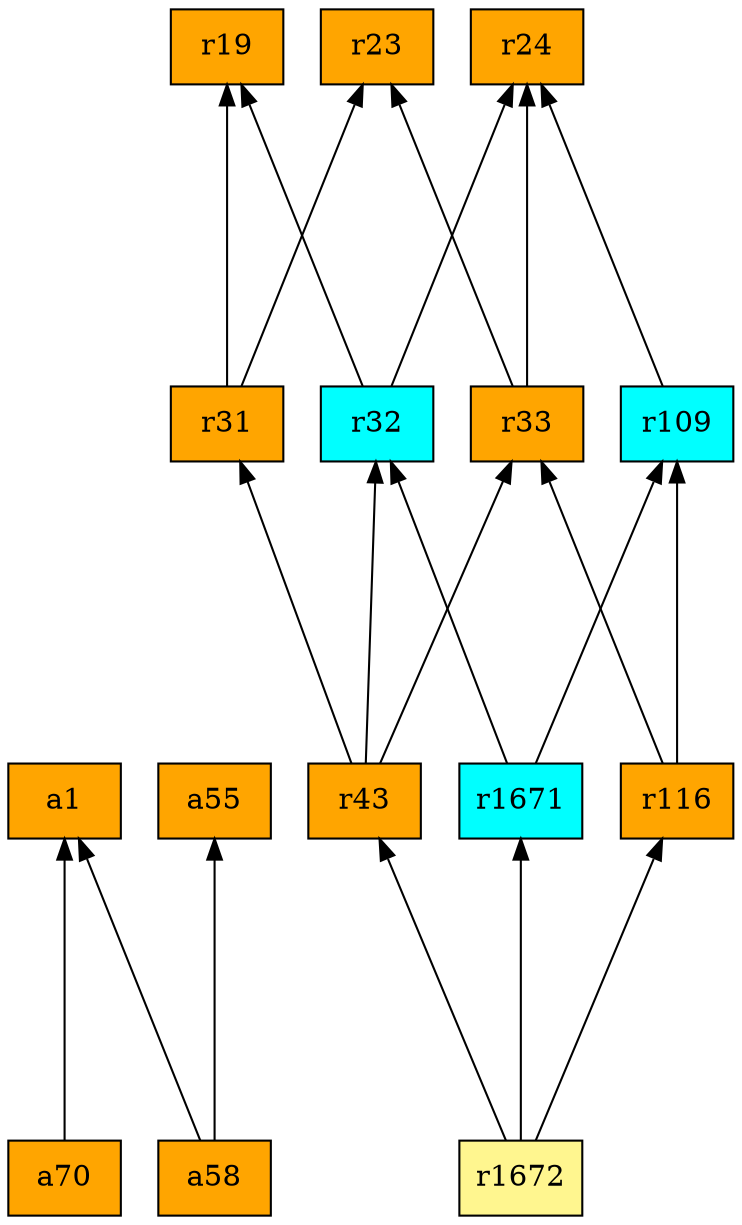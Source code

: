 digraph G {
rankdir=BT;ranksep="2.0";
"a58" [shape=record,fillcolor=orange,style=filled,label="{a58}"];
"r31" [shape=record,fillcolor=orange,style=filled,label="{r31}"];
"r1672" [shape=record,fillcolor=khaki1,style=filled,label="{r1672}"];
"r32" [shape=record,fillcolor=cyan,style=filled,label="{r32}"];
"r116" [shape=record,fillcolor=orange,style=filled,label="{r116}"];
"a1" [shape=record,fillcolor=orange,style=filled,label="{a1}"];
"r1671" [shape=record,fillcolor=cyan,style=filled,label="{r1671}"];
"r24" [shape=record,fillcolor=orange,style=filled,label="{r24}"];
"a70" [shape=record,fillcolor=orange,style=filled,label="{a70}"];
"r19" [shape=record,fillcolor=orange,style=filled,label="{r19}"];
"r23" [shape=record,fillcolor=orange,style=filled,label="{r23}"];
"r33" [shape=record,fillcolor=orange,style=filled,label="{r33}"];
"a55" [shape=record,fillcolor=orange,style=filled,label="{a55}"];
"r109" [shape=record,fillcolor=cyan,style=filled,label="{r109}"];
"r43" [shape=record,fillcolor=orange,style=filled,label="{r43}"];
"a58" -> "a1"
"a58" -> "a55"
"r31" -> "r19"
"r31" -> "r23"
"r1672" -> "r116"
"r1672" -> "r1671"
"r1672" -> "r43"
"r32" -> "r24"
"r32" -> "r19"
"r116" -> "r109"
"r116" -> "r33"
"r1671" -> "r109"
"r1671" -> "r32"
"a70" -> "a1"
"r33" -> "r24"
"r33" -> "r23"
"r109" -> "r24"
"r43" -> "r33"
"r43" -> "r31"
"r43" -> "r32"
}